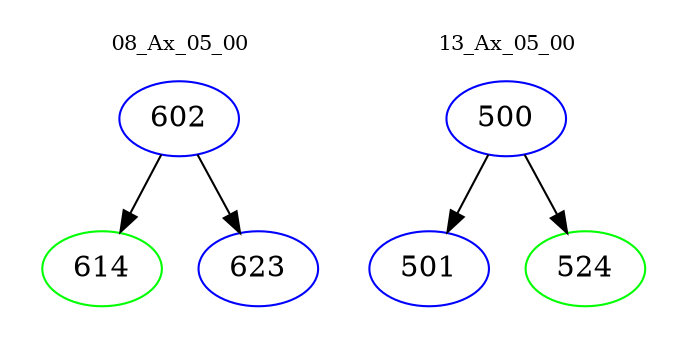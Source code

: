 digraph{
subgraph cluster_0 {
color = white
label = "08_Ax_05_00";
fontsize=10;
T0_602 [label="602", color="blue"]
T0_602 -> T0_614 [color="black"]
T0_614 [label="614", color="green"]
T0_602 -> T0_623 [color="black"]
T0_623 [label="623", color="blue"]
}
subgraph cluster_1 {
color = white
label = "13_Ax_05_00";
fontsize=10;
T1_500 [label="500", color="blue"]
T1_500 -> T1_501 [color="black"]
T1_501 [label="501", color="blue"]
T1_500 -> T1_524 [color="black"]
T1_524 [label="524", color="green"]
}
}
